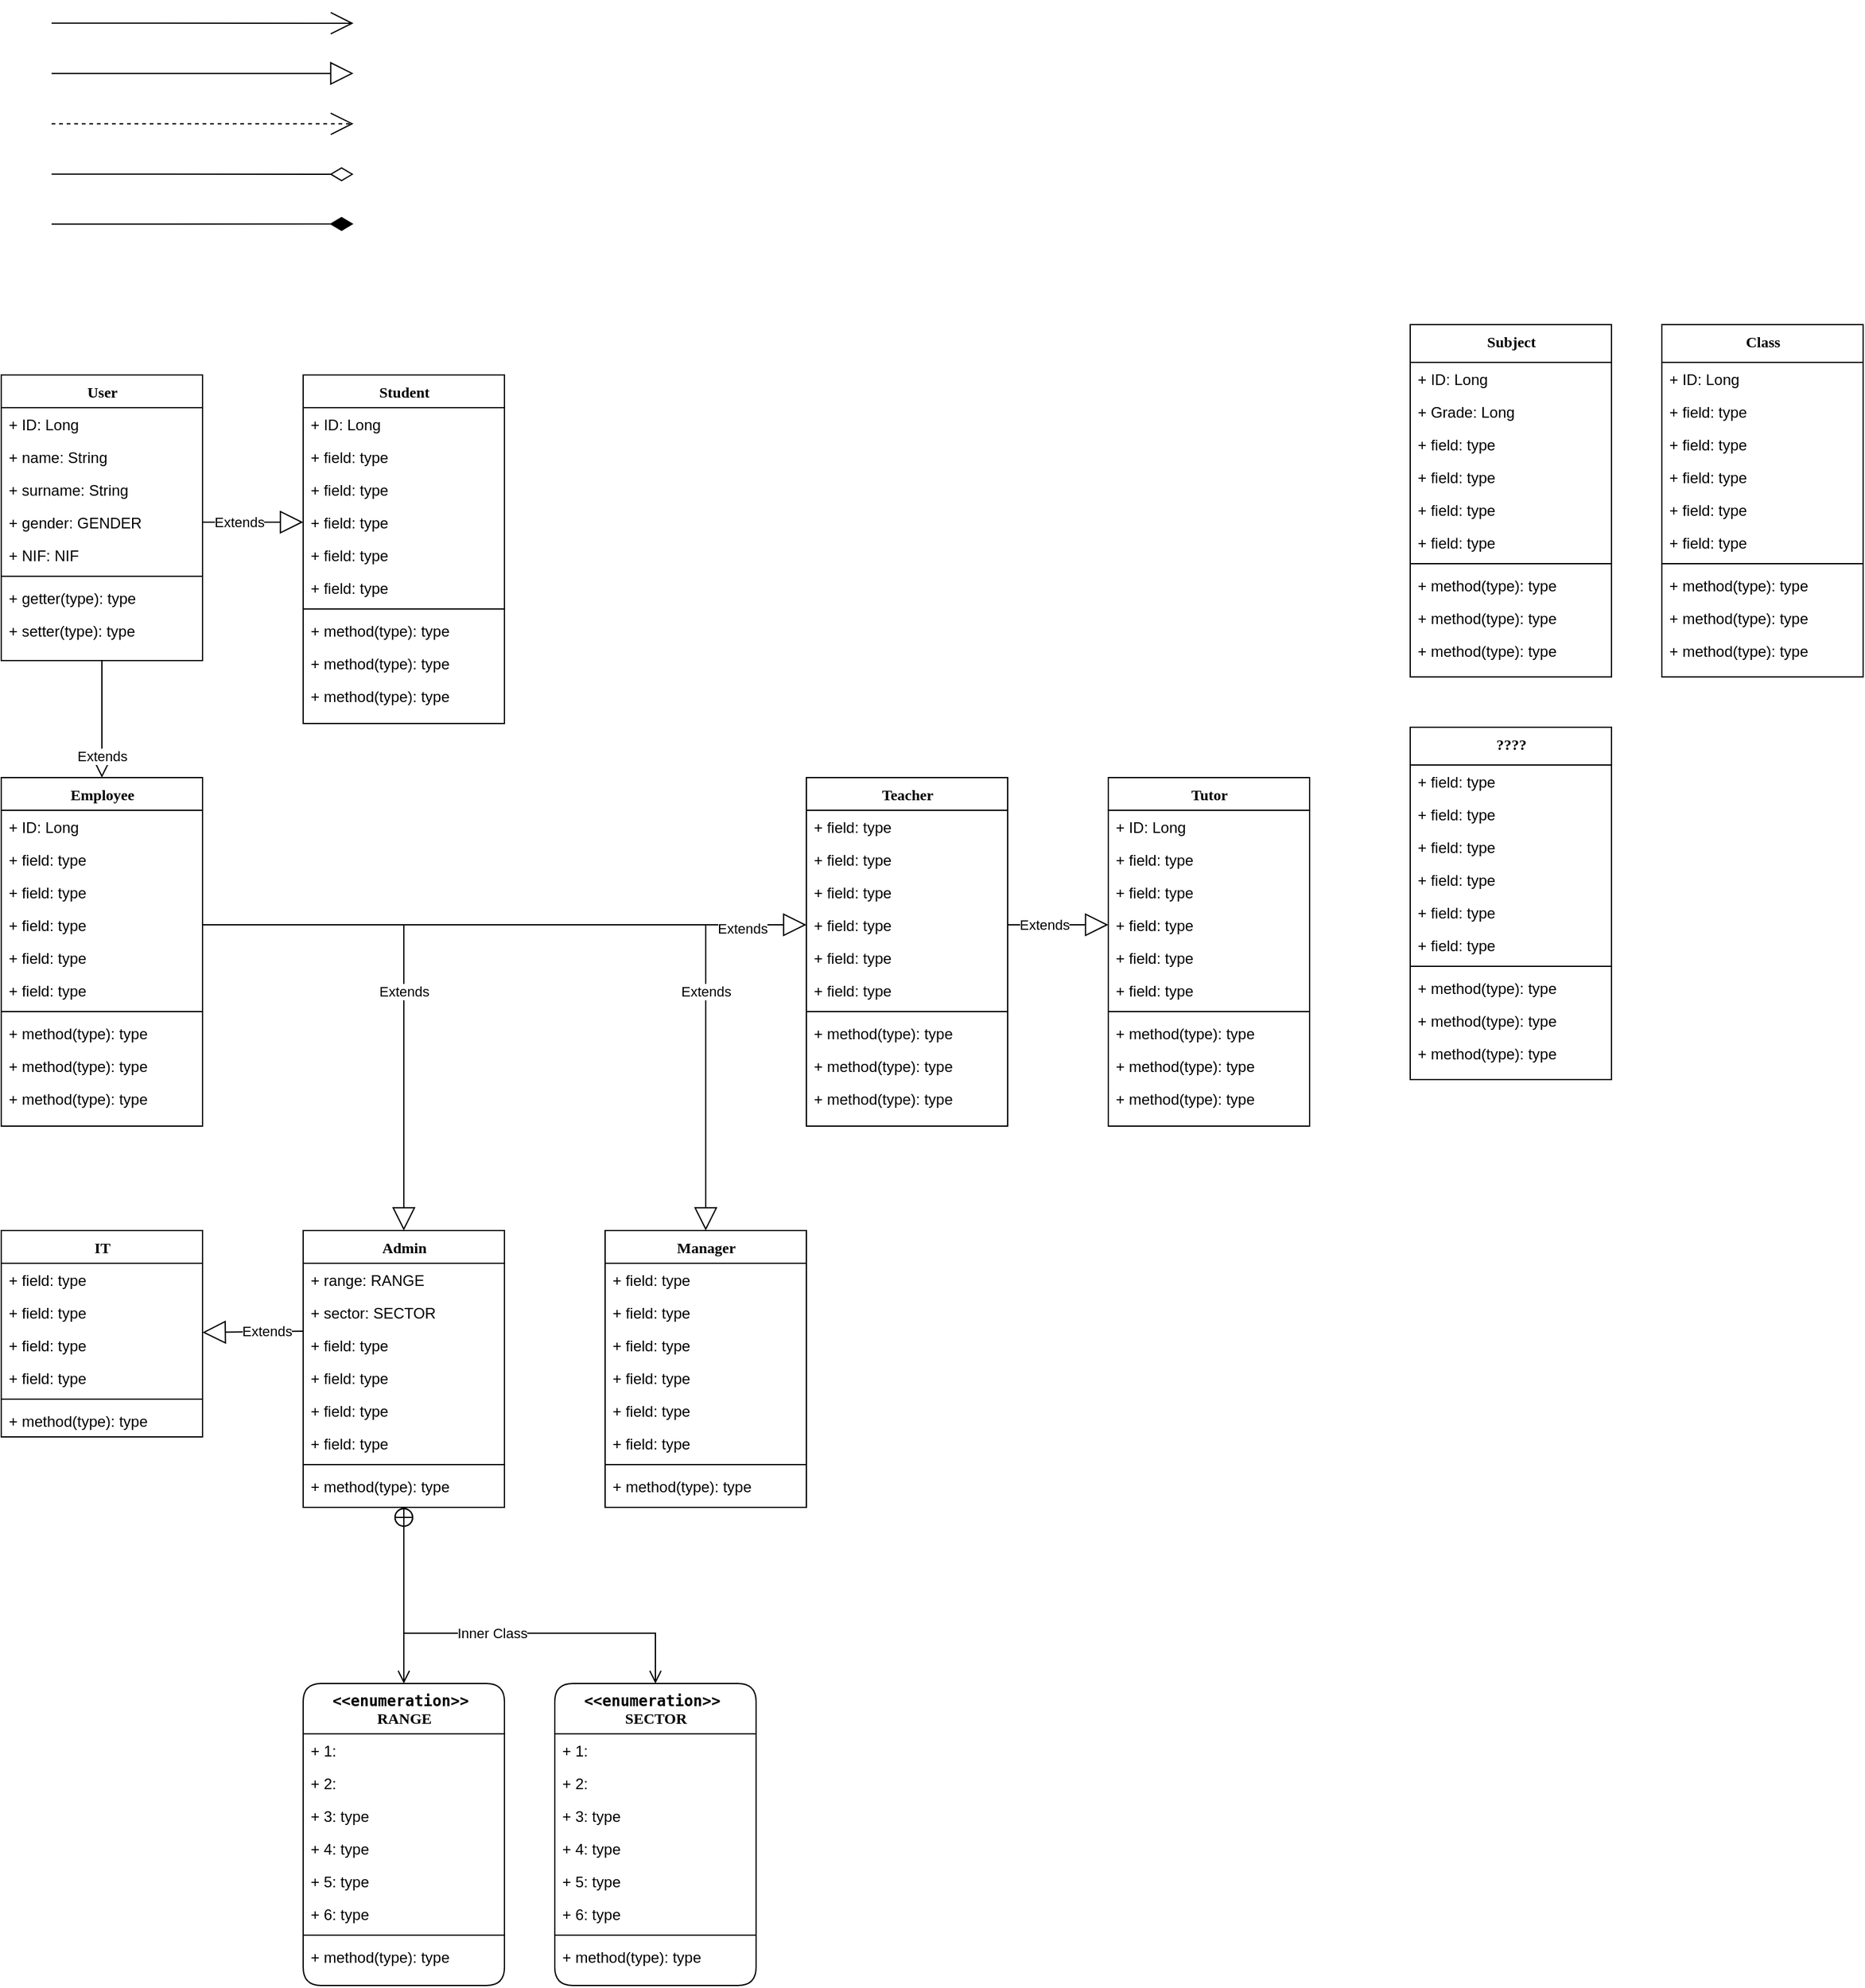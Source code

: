<mxfile version="26.1.1" pages="2">
  <diagram name="Classes" id="9f46799a-70d6-7492-0946-bef42562c5a5">
    <mxGraphModel dx="1434" dy="1588" grid="1" gridSize="10" guides="1" tooltips="1" connect="1" arrows="1" fold="1" page="1" pageScale="1" pageWidth="1100" pageHeight="850" background="none" math="0" shadow="0">
      <root>
        <mxCell id="0" />
        <mxCell id="1" parent="0" />
        <mxCell id="78961159f06e98e8-123" style="edgeStyle=orthogonalEdgeStyle;html=1;labelBackgroundColor=none;startFill=0;startSize=8;endArrow=open;endFill=0;endSize=16;fontFamily=Verdana;fontSize=12;dashed=1;" parent="1" edge="1">
          <mxGeometry relative="1" as="geometry">
            <Array as="points">
              <mxPoint x="350" y="-119.65" />
            </Array>
            <mxPoint x="120" y="-119.65" as="sourcePoint" />
            <mxPoint x="360" y="-119.65" as="targetPoint" />
          </mxGeometry>
        </mxCell>
        <mxCell id="78961159f06e98e8-17" value="User" style="swimlane;html=1;fontStyle=1;align=center;verticalAlign=top;childLayout=stackLayout;horizontal=1;startSize=26;horizontalStack=0;resizeParent=1;resizeLast=0;collapsible=1;marginBottom=0;swimlaneFillColor=#ffffff;rounded=0;shadow=0;comic=0;labelBackgroundColor=none;strokeWidth=1;fillColor=none;fontFamily=Verdana;fontSize=12" parent="1" vertex="1">
          <mxGeometry x="80" y="80" width="160" height="227" as="geometry" />
        </mxCell>
        <mxCell id="78961159f06e98e8-21" value="+ ID: Long" style="text;html=1;strokeColor=none;fillColor=none;align=left;verticalAlign=top;spacingLeft=4;spacingRight=4;whiteSpace=wrap;overflow=hidden;rotatable=0;points=[[0,0.5],[1,0.5]];portConstraint=eastwest;" parent="78961159f06e98e8-17" vertex="1">
          <mxGeometry y="26" width="160" height="26" as="geometry" />
        </mxCell>
        <mxCell id="78961159f06e98e8-23" value="+ name: String" style="text;html=1;strokeColor=none;fillColor=none;align=left;verticalAlign=top;spacingLeft=4;spacingRight=4;whiteSpace=wrap;overflow=hidden;rotatable=0;points=[[0,0.5],[1,0.5]];portConstraint=eastwest;" parent="78961159f06e98e8-17" vertex="1">
          <mxGeometry y="52" width="160" height="26" as="geometry" />
        </mxCell>
        <mxCell id="78961159f06e98e8-26" value="+ surname: String" style="text;html=1;strokeColor=none;fillColor=none;align=left;verticalAlign=top;spacingLeft=4;spacingRight=4;whiteSpace=wrap;overflow=hidden;rotatable=0;points=[[0,0.5],[1,0.5]];portConstraint=eastwest;" parent="78961159f06e98e8-17" vertex="1">
          <mxGeometry y="78" width="160" height="26" as="geometry" />
        </mxCell>
        <mxCell id="78961159f06e98e8-24" value="+ gender: GENDER" style="text;html=1;strokeColor=none;fillColor=none;align=left;verticalAlign=top;spacingLeft=4;spacingRight=4;whiteSpace=wrap;overflow=hidden;rotatable=0;points=[[0,0.5],[1,0.5]];portConstraint=eastwest;" parent="78961159f06e98e8-17" vertex="1">
          <mxGeometry y="104" width="160" height="26" as="geometry" />
        </mxCell>
        <mxCell id="78961159f06e98e8-25" value="+ NIF: NIF" style="text;html=1;strokeColor=none;fillColor=none;align=left;verticalAlign=top;spacingLeft=4;spacingRight=4;whiteSpace=wrap;overflow=hidden;rotatable=0;points=[[0,0.5],[1,0.5]];portConstraint=eastwest;" parent="78961159f06e98e8-17" vertex="1">
          <mxGeometry y="130" width="160" height="26" as="geometry" />
        </mxCell>
        <mxCell id="78961159f06e98e8-19" value="" style="line;html=1;strokeWidth=1;fillColor=none;align=left;verticalAlign=middle;spacingTop=-1;spacingLeft=3;spacingRight=3;rotatable=0;labelPosition=right;points=[];portConstraint=eastwest;" parent="78961159f06e98e8-17" vertex="1">
          <mxGeometry y="156" width="160" height="8" as="geometry" />
        </mxCell>
        <mxCell id="78961159f06e98e8-20" value="+ getter(type): type" style="text;html=1;strokeColor=none;fillColor=none;align=left;verticalAlign=top;spacingLeft=4;spacingRight=4;whiteSpace=wrap;overflow=hidden;rotatable=0;points=[[0,0.5],[1,0.5]];portConstraint=eastwest;" parent="78961159f06e98e8-17" vertex="1">
          <mxGeometry y="164" width="160" height="26" as="geometry" />
        </mxCell>
        <mxCell id="78961159f06e98e8-27" value="+ setter(type): type" style="text;html=1;strokeColor=none;fillColor=none;align=left;verticalAlign=top;spacingLeft=4;spacingRight=4;whiteSpace=wrap;overflow=hidden;rotatable=0;points=[[0,0.5],[1,0.5]];portConstraint=eastwest;" parent="78961159f06e98e8-17" vertex="1">
          <mxGeometry y="190" width="160" height="26" as="geometry" />
        </mxCell>
        <mxCell id="78961159f06e98e8-30" value="IT" style="swimlane;html=1;fontStyle=1;align=center;verticalAlign=top;childLayout=stackLayout;horizontal=1;startSize=26;horizontalStack=0;resizeParent=1;resizeLast=0;collapsible=1;marginBottom=0;swimlaneFillColor=#ffffff;rounded=0;shadow=0;comic=0;labelBackgroundColor=none;strokeWidth=1;fillColor=none;fontFamily=Verdana;fontSize=12" parent="1" vertex="1">
          <mxGeometry x="80" y="760" width="160" height="164" as="geometry" />
        </mxCell>
        <mxCell id="78961159f06e98e8-33" value="+ field: type" style="text;html=1;strokeColor=none;fillColor=none;align=left;verticalAlign=top;spacingLeft=4;spacingRight=4;whiteSpace=wrap;overflow=hidden;rotatable=0;points=[[0,0.5],[1,0.5]];portConstraint=eastwest;" parent="78961159f06e98e8-30" vertex="1">
          <mxGeometry y="26" width="160" height="26" as="geometry" />
        </mxCell>
        <mxCell id="78961159f06e98e8-34" value="+ field: type" style="text;html=1;strokeColor=none;fillColor=none;align=left;verticalAlign=top;spacingLeft=4;spacingRight=4;whiteSpace=wrap;overflow=hidden;rotatable=0;points=[[0,0.5],[1,0.5]];portConstraint=eastwest;" parent="78961159f06e98e8-30" vertex="1">
          <mxGeometry y="52" width="160" height="26" as="geometry" />
        </mxCell>
        <mxCell id="78961159f06e98e8-36" value="+ field: type" style="text;html=1;strokeColor=none;fillColor=none;align=left;verticalAlign=top;spacingLeft=4;spacingRight=4;whiteSpace=wrap;overflow=hidden;rotatable=0;points=[[0,0.5],[1,0.5]];portConstraint=eastwest;" parent="78961159f06e98e8-30" vertex="1">
          <mxGeometry y="78" width="160" height="26" as="geometry" />
        </mxCell>
        <mxCell id="78961159f06e98e8-37" value="+ field: type" style="text;html=1;strokeColor=none;fillColor=none;align=left;verticalAlign=top;spacingLeft=4;spacingRight=4;whiteSpace=wrap;overflow=hidden;rotatable=0;points=[[0,0.5],[1,0.5]];portConstraint=eastwest;" parent="78961159f06e98e8-30" vertex="1">
          <mxGeometry y="104" width="160" height="26" as="geometry" />
        </mxCell>
        <mxCell id="78961159f06e98e8-38" value="" style="line;html=1;strokeWidth=1;fillColor=none;align=left;verticalAlign=middle;spacingTop=-1;spacingLeft=3;spacingRight=3;rotatable=0;labelPosition=right;points=[];portConstraint=eastwest;" parent="78961159f06e98e8-30" vertex="1">
          <mxGeometry y="130" width="160" height="8" as="geometry" />
        </mxCell>
        <mxCell id="78961159f06e98e8-39" value="+ method(type): type" style="text;html=1;strokeColor=none;fillColor=none;align=left;verticalAlign=top;spacingLeft=4;spacingRight=4;whiteSpace=wrap;overflow=hidden;rotatable=0;points=[[0,0.5],[1,0.5]];portConstraint=eastwest;" parent="78961159f06e98e8-30" vertex="1">
          <mxGeometry y="138" width="160" height="26" as="geometry" />
        </mxCell>
        <mxCell id="78961159f06e98e8-129" style="edgeStyle=elbowEdgeStyle;html=1;labelBackgroundColor=none;startFill=0;startSize=8;endArrow=open;endFill=0;endSize=16;fontFamily=Verdana;fontSize=12;elbow=vertical;startArrow=none;" parent="1" edge="1">
          <mxGeometry relative="1" as="geometry">
            <mxPoint x="120" y="-199.65" as="sourcePoint" />
            <mxPoint x="360" y="-199.65" as="targetPoint" />
          </mxGeometry>
        </mxCell>
        <mxCell id="78961159f06e98e8-128" style="edgeStyle=orthogonalEdgeStyle;html=1;labelBackgroundColor=none;startFill=0;startSize=8;endArrow=block;endFill=0;endSize=16;fontFamily=Verdana;fontSize=12;" parent="1" edge="1">
          <mxGeometry relative="1" as="geometry">
            <Array as="points">
              <mxPoint x="310" y="-159.65" />
            </Array>
            <mxPoint x="120" y="-159.65" as="sourcePoint" />
            <mxPoint x="360" y="-159.65" as="targetPoint" />
          </mxGeometry>
        </mxCell>
        <mxCell id="78961159f06e98e8-121" style="edgeStyle=elbowEdgeStyle;html=1;labelBackgroundColor=none;startFill=0;startSize=8;endArrow=diamondThin;endFill=0;endSize=16;fontFamily=Verdana;fontSize=12;elbow=vertical;" parent="1" edge="1">
          <mxGeometry relative="1" as="geometry">
            <mxPoint x="120" y="-79.654" as="sourcePoint" />
            <mxPoint x="360" y="-79.65" as="targetPoint" />
          </mxGeometry>
        </mxCell>
        <mxCell id="JY35-TwvAhtto_iyfBia-9" style="edgeStyle=elbowEdgeStyle;html=1;labelBackgroundColor=none;startFill=0;startSize=8;endArrow=diamondThin;endFill=1;endSize=16;fontFamily=Verdana;fontSize=12;elbow=vertical;" parent="1" edge="1">
          <mxGeometry relative="1" as="geometry">
            <mxPoint x="120" y="-39.894" as="sourcePoint" />
            <mxPoint x="360" y="-39.89" as="targetPoint" />
          </mxGeometry>
        </mxCell>
        <mxCell id="JY35-TwvAhtto_iyfBia-10" value="Admin" style="swimlane;html=1;fontStyle=1;align=center;verticalAlign=top;childLayout=stackLayout;horizontal=1;startSize=26;horizontalStack=0;resizeParent=1;resizeLast=0;collapsible=1;marginBottom=0;swimlaneFillColor=#ffffff;rounded=0;shadow=0;comic=0;labelBackgroundColor=none;strokeWidth=1;fillColor=none;fontFamily=Verdana;fontSize=12" parent="1" vertex="1">
          <mxGeometry x="320" y="760" width="160" height="220" as="geometry" />
        </mxCell>
        <mxCell id="JY35-TwvAhtto_iyfBia-11" value="+ range: RANGE" style="text;html=1;strokeColor=none;fillColor=none;align=left;verticalAlign=top;spacingLeft=4;spacingRight=4;whiteSpace=wrap;overflow=hidden;rotatable=0;points=[[0,0.5],[1,0.5]];portConstraint=eastwest;" parent="JY35-TwvAhtto_iyfBia-10" vertex="1">
          <mxGeometry y="26" width="160" height="26" as="geometry" />
        </mxCell>
        <mxCell id="JY35-TwvAhtto_iyfBia-12" value="+ sector: SECTOR" style="text;html=1;strokeColor=none;fillColor=none;align=left;verticalAlign=top;spacingLeft=4;spacingRight=4;whiteSpace=wrap;overflow=hidden;rotatable=0;points=[[0,0.5],[1,0.5]];portConstraint=eastwest;" parent="JY35-TwvAhtto_iyfBia-10" vertex="1">
          <mxGeometry y="52" width="160" height="26" as="geometry" />
        </mxCell>
        <mxCell id="JY35-TwvAhtto_iyfBia-13" value="+ field: type" style="text;html=1;strokeColor=none;fillColor=none;align=left;verticalAlign=top;spacingLeft=4;spacingRight=4;whiteSpace=wrap;overflow=hidden;rotatable=0;points=[[0,0.5],[1,0.5]];portConstraint=eastwest;" parent="JY35-TwvAhtto_iyfBia-10" vertex="1">
          <mxGeometry y="78" width="160" height="26" as="geometry" />
        </mxCell>
        <mxCell id="JY35-TwvAhtto_iyfBia-14" value="+ field: type" style="text;html=1;strokeColor=none;fillColor=none;align=left;verticalAlign=top;spacingLeft=4;spacingRight=4;whiteSpace=wrap;overflow=hidden;rotatable=0;points=[[0,0.5],[1,0.5]];portConstraint=eastwest;" parent="JY35-TwvAhtto_iyfBia-10" vertex="1">
          <mxGeometry y="104" width="160" height="26" as="geometry" />
        </mxCell>
        <mxCell id="JY35-TwvAhtto_iyfBia-15" value="+ field: type" style="text;html=1;strokeColor=none;fillColor=none;align=left;verticalAlign=top;spacingLeft=4;spacingRight=4;whiteSpace=wrap;overflow=hidden;rotatable=0;points=[[0,0.5],[1,0.5]];portConstraint=eastwest;" parent="JY35-TwvAhtto_iyfBia-10" vertex="1">
          <mxGeometry y="130" width="160" height="26" as="geometry" />
        </mxCell>
        <mxCell id="JY35-TwvAhtto_iyfBia-16" value="+ field: type" style="text;html=1;strokeColor=none;fillColor=none;align=left;verticalAlign=top;spacingLeft=4;spacingRight=4;whiteSpace=wrap;overflow=hidden;rotatable=0;points=[[0,0.5],[1,0.5]];portConstraint=eastwest;" parent="JY35-TwvAhtto_iyfBia-10" vertex="1">
          <mxGeometry y="156" width="160" height="26" as="geometry" />
        </mxCell>
        <mxCell id="JY35-TwvAhtto_iyfBia-17" value="" style="line;html=1;strokeWidth=1;fillColor=none;align=left;verticalAlign=middle;spacingTop=-1;spacingLeft=3;spacingRight=3;rotatable=0;labelPosition=right;points=[];portConstraint=eastwest;" parent="JY35-TwvAhtto_iyfBia-10" vertex="1">
          <mxGeometry y="182" width="160" height="8" as="geometry" />
        </mxCell>
        <mxCell id="JY35-TwvAhtto_iyfBia-18" value="+ method(type): type" style="text;html=1;strokeColor=none;fillColor=none;align=left;verticalAlign=top;spacingLeft=4;spacingRight=4;whiteSpace=wrap;overflow=hidden;rotatable=0;points=[[0,0.5],[1,0.5]];portConstraint=eastwest;" parent="JY35-TwvAhtto_iyfBia-10" vertex="1">
          <mxGeometry y="190" width="160" height="26" as="geometry" />
        </mxCell>
        <mxCell id="JY35-TwvAhtto_iyfBia-21" value="Manager" style="swimlane;html=1;fontStyle=1;align=center;verticalAlign=top;childLayout=stackLayout;horizontal=1;startSize=26;horizontalStack=0;resizeParent=1;resizeLast=0;collapsible=1;marginBottom=0;swimlaneFillColor=#ffffff;rounded=0;shadow=0;comic=0;labelBackgroundColor=none;strokeWidth=1;fillColor=none;fontFamily=Verdana;fontSize=12" parent="1" vertex="1">
          <mxGeometry x="560" y="760" width="160" height="220" as="geometry" />
        </mxCell>
        <mxCell id="JY35-TwvAhtto_iyfBia-22" value="+ field: type" style="text;html=1;strokeColor=none;fillColor=none;align=left;verticalAlign=top;spacingLeft=4;spacingRight=4;whiteSpace=wrap;overflow=hidden;rotatable=0;points=[[0,0.5],[1,0.5]];portConstraint=eastwest;" parent="JY35-TwvAhtto_iyfBia-21" vertex="1">
          <mxGeometry y="26" width="160" height="26" as="geometry" />
        </mxCell>
        <mxCell id="JY35-TwvAhtto_iyfBia-23" value="+ field: type" style="text;html=1;strokeColor=none;fillColor=none;align=left;verticalAlign=top;spacingLeft=4;spacingRight=4;whiteSpace=wrap;overflow=hidden;rotatable=0;points=[[0,0.5],[1,0.5]];portConstraint=eastwest;" parent="JY35-TwvAhtto_iyfBia-21" vertex="1">
          <mxGeometry y="52" width="160" height="26" as="geometry" />
        </mxCell>
        <mxCell id="JY35-TwvAhtto_iyfBia-24" value="+ field: type" style="text;html=1;strokeColor=none;fillColor=none;align=left;verticalAlign=top;spacingLeft=4;spacingRight=4;whiteSpace=wrap;overflow=hidden;rotatable=0;points=[[0,0.5],[1,0.5]];portConstraint=eastwest;" parent="JY35-TwvAhtto_iyfBia-21" vertex="1">
          <mxGeometry y="78" width="160" height="26" as="geometry" />
        </mxCell>
        <mxCell id="JY35-TwvAhtto_iyfBia-25" value="+ field: type" style="text;html=1;strokeColor=none;fillColor=none;align=left;verticalAlign=top;spacingLeft=4;spacingRight=4;whiteSpace=wrap;overflow=hidden;rotatable=0;points=[[0,0.5],[1,0.5]];portConstraint=eastwest;" parent="JY35-TwvAhtto_iyfBia-21" vertex="1">
          <mxGeometry y="104" width="160" height="26" as="geometry" />
        </mxCell>
        <mxCell id="JY35-TwvAhtto_iyfBia-26" value="+ field: type" style="text;html=1;strokeColor=none;fillColor=none;align=left;verticalAlign=top;spacingLeft=4;spacingRight=4;whiteSpace=wrap;overflow=hidden;rotatable=0;points=[[0,0.5],[1,0.5]];portConstraint=eastwest;" parent="JY35-TwvAhtto_iyfBia-21" vertex="1">
          <mxGeometry y="130" width="160" height="26" as="geometry" />
        </mxCell>
        <mxCell id="JY35-TwvAhtto_iyfBia-27" value="+ field: type" style="text;html=1;strokeColor=none;fillColor=none;align=left;verticalAlign=top;spacingLeft=4;spacingRight=4;whiteSpace=wrap;overflow=hidden;rotatable=0;points=[[0,0.5],[1,0.5]];portConstraint=eastwest;" parent="JY35-TwvAhtto_iyfBia-21" vertex="1">
          <mxGeometry y="156" width="160" height="26" as="geometry" />
        </mxCell>
        <mxCell id="JY35-TwvAhtto_iyfBia-28" value="" style="line;html=1;strokeWidth=1;fillColor=none;align=left;verticalAlign=middle;spacingTop=-1;spacingLeft=3;spacingRight=3;rotatable=0;labelPosition=right;points=[];portConstraint=eastwest;" parent="JY35-TwvAhtto_iyfBia-21" vertex="1">
          <mxGeometry y="182" width="160" height="8" as="geometry" />
        </mxCell>
        <mxCell id="JY35-TwvAhtto_iyfBia-29" value="+ method(type): type" style="text;html=1;strokeColor=none;fillColor=none;align=left;verticalAlign=top;spacingLeft=4;spacingRight=4;whiteSpace=wrap;overflow=hidden;rotatable=0;points=[[0,0.5],[1,0.5]];portConstraint=eastwest;" parent="JY35-TwvAhtto_iyfBia-21" vertex="1">
          <mxGeometry y="190" width="160" height="26" as="geometry" />
        </mxCell>
        <mxCell id="JY35-TwvAhtto_iyfBia-32" value="Tutor" style="swimlane;html=1;fontStyle=1;align=center;verticalAlign=top;childLayout=stackLayout;horizontal=1;startSize=26;horizontalStack=0;resizeParent=1;resizeLast=0;collapsible=1;marginBottom=0;swimlaneFillColor=#ffffff;rounded=0;shadow=0;comic=0;labelBackgroundColor=none;strokeWidth=1;fillColor=none;fontFamily=Verdana;fontSize=12" parent="1" vertex="1">
          <mxGeometry x="960" y="400" width="160" height="277" as="geometry" />
        </mxCell>
        <mxCell id="JY35-TwvAhtto_iyfBia-33" value="+ ID: Long" style="text;html=1;strokeColor=none;fillColor=none;align=left;verticalAlign=top;spacingLeft=4;spacingRight=4;whiteSpace=wrap;overflow=hidden;rotatable=0;points=[[0,0.5],[1,0.5]];portConstraint=eastwest;" parent="JY35-TwvAhtto_iyfBia-32" vertex="1">
          <mxGeometry y="26" width="160" height="26" as="geometry" />
        </mxCell>
        <mxCell id="JY35-TwvAhtto_iyfBia-34" value="+ field: type" style="text;html=1;strokeColor=none;fillColor=none;align=left;verticalAlign=top;spacingLeft=4;spacingRight=4;whiteSpace=wrap;overflow=hidden;rotatable=0;points=[[0,0.5],[1,0.5]];portConstraint=eastwest;" parent="JY35-TwvAhtto_iyfBia-32" vertex="1">
          <mxGeometry y="52" width="160" height="26" as="geometry" />
        </mxCell>
        <mxCell id="JY35-TwvAhtto_iyfBia-35" value="+ field: type" style="text;html=1;strokeColor=none;fillColor=none;align=left;verticalAlign=top;spacingLeft=4;spacingRight=4;whiteSpace=wrap;overflow=hidden;rotatable=0;points=[[0,0.5],[1,0.5]];portConstraint=eastwest;" parent="JY35-TwvAhtto_iyfBia-32" vertex="1">
          <mxGeometry y="78" width="160" height="26" as="geometry" />
        </mxCell>
        <mxCell id="JY35-TwvAhtto_iyfBia-36" value="+ field: type" style="text;html=1;strokeColor=none;fillColor=none;align=left;verticalAlign=top;spacingLeft=4;spacingRight=4;whiteSpace=wrap;overflow=hidden;rotatable=0;points=[[0,0.5],[1,0.5]];portConstraint=eastwest;" parent="JY35-TwvAhtto_iyfBia-32" vertex="1">
          <mxGeometry y="104" width="160" height="26" as="geometry" />
        </mxCell>
        <mxCell id="JY35-TwvAhtto_iyfBia-37" value="+ field: type" style="text;html=1;strokeColor=none;fillColor=none;align=left;verticalAlign=top;spacingLeft=4;spacingRight=4;whiteSpace=wrap;overflow=hidden;rotatable=0;points=[[0,0.5],[1,0.5]];portConstraint=eastwest;" parent="JY35-TwvAhtto_iyfBia-32" vertex="1">
          <mxGeometry y="130" width="160" height="26" as="geometry" />
        </mxCell>
        <mxCell id="JY35-TwvAhtto_iyfBia-38" value="+ field: type" style="text;html=1;strokeColor=none;fillColor=none;align=left;verticalAlign=top;spacingLeft=4;spacingRight=4;whiteSpace=wrap;overflow=hidden;rotatable=0;points=[[0,0.5],[1,0.5]];portConstraint=eastwest;" parent="JY35-TwvAhtto_iyfBia-32" vertex="1">
          <mxGeometry y="156" width="160" height="26" as="geometry" />
        </mxCell>
        <mxCell id="JY35-TwvAhtto_iyfBia-39" value="" style="line;html=1;strokeWidth=1;fillColor=none;align=left;verticalAlign=middle;spacingTop=-1;spacingLeft=3;spacingRight=3;rotatable=0;labelPosition=right;points=[];portConstraint=eastwest;" parent="JY35-TwvAhtto_iyfBia-32" vertex="1">
          <mxGeometry y="182" width="160" height="8" as="geometry" />
        </mxCell>
        <mxCell id="JY35-TwvAhtto_iyfBia-40" value="+ method(type): type" style="text;html=1;strokeColor=none;fillColor=none;align=left;verticalAlign=top;spacingLeft=4;spacingRight=4;whiteSpace=wrap;overflow=hidden;rotatable=0;points=[[0,0.5],[1,0.5]];portConstraint=eastwest;" parent="JY35-TwvAhtto_iyfBia-32" vertex="1">
          <mxGeometry y="190" width="160" height="26" as="geometry" />
        </mxCell>
        <mxCell id="JY35-TwvAhtto_iyfBia-41" value="+ method(type): type" style="text;html=1;strokeColor=none;fillColor=none;align=left;verticalAlign=top;spacingLeft=4;spacingRight=4;whiteSpace=wrap;overflow=hidden;rotatable=0;points=[[0,0.5],[1,0.5]];portConstraint=eastwest;" parent="JY35-TwvAhtto_iyfBia-32" vertex="1">
          <mxGeometry y="216" width="160" height="26" as="geometry" />
        </mxCell>
        <mxCell id="JY35-TwvAhtto_iyfBia-42" value="+ method(type): type" style="text;html=1;strokeColor=none;fillColor=none;align=left;verticalAlign=top;spacingLeft=4;spacingRight=4;whiteSpace=wrap;overflow=hidden;rotatable=0;points=[[0,0.5],[1,0.5]];portConstraint=eastwest;" parent="JY35-TwvAhtto_iyfBia-32" vertex="1">
          <mxGeometry y="242" width="160" height="26" as="geometry" />
        </mxCell>
        <mxCell id="JY35-TwvAhtto_iyfBia-43" value="Teacher" style="swimlane;html=1;fontStyle=1;align=center;verticalAlign=top;childLayout=stackLayout;horizontal=1;startSize=26;horizontalStack=0;resizeParent=1;resizeLast=0;collapsible=1;marginBottom=0;swimlaneFillColor=#ffffff;rounded=0;shadow=0;comic=0;labelBackgroundColor=none;strokeWidth=1;fillColor=none;fontFamily=Verdana;fontSize=12" parent="1" vertex="1">
          <mxGeometry x="720" y="400" width="160" height="277" as="geometry" />
        </mxCell>
        <mxCell id="JY35-TwvAhtto_iyfBia-44" value="+ field: type" style="text;html=1;strokeColor=none;fillColor=none;align=left;verticalAlign=top;spacingLeft=4;spacingRight=4;whiteSpace=wrap;overflow=hidden;rotatable=0;points=[[0,0.5],[1,0.5]];portConstraint=eastwest;" parent="JY35-TwvAhtto_iyfBia-43" vertex="1">
          <mxGeometry y="26" width="160" height="26" as="geometry" />
        </mxCell>
        <mxCell id="JY35-TwvAhtto_iyfBia-45" value="+ field: type" style="text;html=1;strokeColor=none;fillColor=none;align=left;verticalAlign=top;spacingLeft=4;spacingRight=4;whiteSpace=wrap;overflow=hidden;rotatable=0;points=[[0,0.5],[1,0.5]];portConstraint=eastwest;" parent="JY35-TwvAhtto_iyfBia-43" vertex="1">
          <mxGeometry y="52" width="160" height="26" as="geometry" />
        </mxCell>
        <mxCell id="JY35-TwvAhtto_iyfBia-46" value="+ field: type" style="text;html=1;strokeColor=none;fillColor=none;align=left;verticalAlign=top;spacingLeft=4;spacingRight=4;whiteSpace=wrap;overflow=hidden;rotatable=0;points=[[0,0.5],[1,0.5]];portConstraint=eastwest;" parent="JY35-TwvAhtto_iyfBia-43" vertex="1">
          <mxGeometry y="78" width="160" height="26" as="geometry" />
        </mxCell>
        <mxCell id="JY35-TwvAhtto_iyfBia-47" value="+ field: type" style="text;html=1;strokeColor=none;fillColor=none;align=left;verticalAlign=top;spacingLeft=4;spacingRight=4;whiteSpace=wrap;overflow=hidden;rotatable=0;points=[[0,0.5],[1,0.5]];portConstraint=eastwest;" parent="JY35-TwvAhtto_iyfBia-43" vertex="1">
          <mxGeometry y="104" width="160" height="26" as="geometry" />
        </mxCell>
        <mxCell id="JY35-TwvAhtto_iyfBia-48" value="+ field: type" style="text;html=1;strokeColor=none;fillColor=none;align=left;verticalAlign=top;spacingLeft=4;spacingRight=4;whiteSpace=wrap;overflow=hidden;rotatable=0;points=[[0,0.5],[1,0.5]];portConstraint=eastwest;" parent="JY35-TwvAhtto_iyfBia-43" vertex="1">
          <mxGeometry y="130" width="160" height="26" as="geometry" />
        </mxCell>
        <mxCell id="JY35-TwvAhtto_iyfBia-49" value="+ field: type" style="text;html=1;strokeColor=none;fillColor=none;align=left;verticalAlign=top;spacingLeft=4;spacingRight=4;whiteSpace=wrap;overflow=hidden;rotatable=0;points=[[0,0.5],[1,0.5]];portConstraint=eastwest;" parent="JY35-TwvAhtto_iyfBia-43" vertex="1">
          <mxGeometry y="156" width="160" height="26" as="geometry" />
        </mxCell>
        <mxCell id="JY35-TwvAhtto_iyfBia-50" value="" style="line;html=1;strokeWidth=1;fillColor=none;align=left;verticalAlign=middle;spacingTop=-1;spacingLeft=3;spacingRight=3;rotatable=0;labelPosition=right;points=[];portConstraint=eastwest;" parent="JY35-TwvAhtto_iyfBia-43" vertex="1">
          <mxGeometry y="182" width="160" height="8" as="geometry" />
        </mxCell>
        <mxCell id="JY35-TwvAhtto_iyfBia-51" value="+ method(type): type" style="text;html=1;strokeColor=none;fillColor=none;align=left;verticalAlign=top;spacingLeft=4;spacingRight=4;whiteSpace=wrap;overflow=hidden;rotatable=0;points=[[0,0.5],[1,0.5]];portConstraint=eastwest;" parent="JY35-TwvAhtto_iyfBia-43" vertex="1">
          <mxGeometry y="190" width="160" height="26" as="geometry" />
        </mxCell>
        <mxCell id="JY35-TwvAhtto_iyfBia-52" value="+ method(type): type" style="text;html=1;strokeColor=none;fillColor=none;align=left;verticalAlign=top;spacingLeft=4;spacingRight=4;whiteSpace=wrap;overflow=hidden;rotatable=0;points=[[0,0.5],[1,0.5]];portConstraint=eastwest;" parent="JY35-TwvAhtto_iyfBia-43" vertex="1">
          <mxGeometry y="216" width="160" height="26" as="geometry" />
        </mxCell>
        <mxCell id="JY35-TwvAhtto_iyfBia-53" value="+ method(type): type" style="text;html=1;strokeColor=none;fillColor=none;align=left;verticalAlign=top;spacingLeft=4;spacingRight=4;whiteSpace=wrap;overflow=hidden;rotatable=0;points=[[0,0.5],[1,0.5]];portConstraint=eastwest;" parent="JY35-TwvAhtto_iyfBia-43" vertex="1">
          <mxGeometry y="242" width="160" height="26" as="geometry" />
        </mxCell>
        <mxCell id="JY35-TwvAhtto_iyfBia-54" value="Student" style="swimlane;html=1;fontStyle=1;align=center;verticalAlign=top;childLayout=stackLayout;horizontal=1;startSize=26;horizontalStack=0;resizeParent=1;resizeLast=0;collapsible=1;marginBottom=0;swimlaneFillColor=#ffffff;rounded=0;shadow=0;comic=0;labelBackgroundColor=none;strokeWidth=1;fillColor=none;fontFamily=Verdana;fontSize=12" parent="1" vertex="1">
          <mxGeometry x="320" y="80" width="160" height="277" as="geometry" />
        </mxCell>
        <mxCell id="JY35-TwvAhtto_iyfBia-55" value="+ ID: Long" style="text;html=1;strokeColor=none;fillColor=none;align=left;verticalAlign=top;spacingLeft=4;spacingRight=4;whiteSpace=wrap;overflow=hidden;rotatable=0;points=[[0,0.5],[1,0.5]];portConstraint=eastwest;" parent="JY35-TwvAhtto_iyfBia-54" vertex="1">
          <mxGeometry y="26" width="160" height="26" as="geometry" />
        </mxCell>
        <mxCell id="JY35-TwvAhtto_iyfBia-56" value="+ field: type" style="text;html=1;strokeColor=none;fillColor=none;align=left;verticalAlign=top;spacingLeft=4;spacingRight=4;whiteSpace=wrap;overflow=hidden;rotatable=0;points=[[0,0.5],[1,0.5]];portConstraint=eastwest;" parent="JY35-TwvAhtto_iyfBia-54" vertex="1">
          <mxGeometry y="52" width="160" height="26" as="geometry" />
        </mxCell>
        <mxCell id="JY35-TwvAhtto_iyfBia-57" value="+ field: type" style="text;html=1;strokeColor=none;fillColor=none;align=left;verticalAlign=top;spacingLeft=4;spacingRight=4;whiteSpace=wrap;overflow=hidden;rotatable=0;points=[[0,0.5],[1,0.5]];portConstraint=eastwest;" parent="JY35-TwvAhtto_iyfBia-54" vertex="1">
          <mxGeometry y="78" width="160" height="26" as="geometry" />
        </mxCell>
        <mxCell id="JY35-TwvAhtto_iyfBia-58" value="+ field: type" style="text;html=1;strokeColor=none;fillColor=none;align=left;verticalAlign=top;spacingLeft=4;spacingRight=4;whiteSpace=wrap;overflow=hidden;rotatable=0;points=[[0,0.5],[1,0.5]];portConstraint=eastwest;" parent="JY35-TwvAhtto_iyfBia-54" vertex="1">
          <mxGeometry y="104" width="160" height="26" as="geometry" />
        </mxCell>
        <mxCell id="JY35-TwvAhtto_iyfBia-59" value="+ field: type" style="text;html=1;strokeColor=none;fillColor=none;align=left;verticalAlign=top;spacingLeft=4;spacingRight=4;whiteSpace=wrap;overflow=hidden;rotatable=0;points=[[0,0.5],[1,0.5]];portConstraint=eastwest;" parent="JY35-TwvAhtto_iyfBia-54" vertex="1">
          <mxGeometry y="130" width="160" height="26" as="geometry" />
        </mxCell>
        <mxCell id="JY35-TwvAhtto_iyfBia-60" value="+ field: type" style="text;html=1;strokeColor=none;fillColor=none;align=left;verticalAlign=top;spacingLeft=4;spacingRight=4;whiteSpace=wrap;overflow=hidden;rotatable=0;points=[[0,0.5],[1,0.5]];portConstraint=eastwest;" parent="JY35-TwvAhtto_iyfBia-54" vertex="1">
          <mxGeometry y="156" width="160" height="26" as="geometry" />
        </mxCell>
        <mxCell id="JY35-TwvAhtto_iyfBia-61" value="" style="line;html=1;strokeWidth=1;fillColor=none;align=left;verticalAlign=middle;spacingTop=-1;spacingLeft=3;spacingRight=3;rotatable=0;labelPosition=right;points=[];portConstraint=eastwest;" parent="JY35-TwvAhtto_iyfBia-54" vertex="1">
          <mxGeometry y="182" width="160" height="8" as="geometry" />
        </mxCell>
        <mxCell id="JY35-TwvAhtto_iyfBia-62" value="+ method(type): type" style="text;html=1;strokeColor=none;fillColor=none;align=left;verticalAlign=top;spacingLeft=4;spacingRight=4;whiteSpace=wrap;overflow=hidden;rotatable=0;points=[[0,0.5],[1,0.5]];portConstraint=eastwest;" parent="JY35-TwvAhtto_iyfBia-54" vertex="1">
          <mxGeometry y="190" width="160" height="26" as="geometry" />
        </mxCell>
        <mxCell id="JY35-TwvAhtto_iyfBia-63" value="+ method(type): type" style="text;html=1;strokeColor=none;fillColor=none;align=left;verticalAlign=top;spacingLeft=4;spacingRight=4;whiteSpace=wrap;overflow=hidden;rotatable=0;points=[[0,0.5],[1,0.5]];portConstraint=eastwest;" parent="JY35-TwvAhtto_iyfBia-54" vertex="1">
          <mxGeometry y="216" width="160" height="26" as="geometry" />
        </mxCell>
        <mxCell id="JY35-TwvAhtto_iyfBia-64" value="+ method(type): type" style="text;html=1;strokeColor=none;fillColor=none;align=left;verticalAlign=top;spacingLeft=4;spacingRight=4;whiteSpace=wrap;overflow=hidden;rotatable=0;points=[[0,0.5],[1,0.5]];portConstraint=eastwest;" parent="JY35-TwvAhtto_iyfBia-54" vertex="1">
          <mxGeometry y="242" width="160" height="26" as="geometry" />
        </mxCell>
        <mxCell id="JY35-TwvAhtto_iyfBia-79" value="Extends" style="endArrow=block;endSize=16;endFill=0;html=1;rounded=0;exitX=0.5;exitY=1;exitDx=0;exitDy=0;entryX=0.5;entryY=0;entryDx=0;entryDy=0;" parent="1" source="78961159f06e98e8-17" target="JY35-TwvAhtto_iyfBia-83" edge="1">
          <mxGeometry x="0.649" width="160" relative="1" as="geometry">
            <mxPoint x="250" y="207" as="sourcePoint" />
            <mxPoint x="570" y="370" as="targetPoint" />
            <Array as="points" />
            <mxPoint y="-1" as="offset" />
          </mxGeometry>
        </mxCell>
        <mxCell id="JY35-TwvAhtto_iyfBia-80" value="Extends" style="endArrow=block;endSize=16;endFill=0;html=1;rounded=0;exitX=1;exitY=0.5;exitDx=0;exitDy=0;entryX=0;entryY=0.5;entryDx=0;entryDy=0;" parent="1" source="78961159f06e98e8-24" target="JY35-TwvAhtto_iyfBia-58" edge="1">
          <mxGeometry x="-0.25" width="160" relative="1" as="geometry">
            <mxPoint x="250" y="207" as="sourcePoint" />
            <mxPoint x="770" y="370" as="targetPoint" />
            <Array as="points" />
            <mxPoint x="-1" as="offset" />
          </mxGeometry>
        </mxCell>
        <mxCell id="JY35-TwvAhtto_iyfBia-82" value="Extends" style="endArrow=block;endSize=16;endFill=0;html=1;rounded=0;entryX=0;entryY=0.5;entryDx=0;entryDy=0;exitX=1;exitY=0.5;exitDx=0;exitDy=0;" parent="1" source="JY35-TwvAhtto_iyfBia-47" target="JY35-TwvAhtto_iyfBia-36" edge="1">
          <mxGeometry x="-0.25" width="160" relative="1" as="geometry">
            <mxPoint x="900" y="480" as="sourcePoint" />
            <mxPoint x="910" y="580" as="targetPoint" />
            <mxPoint x="-1" as="offset" />
          </mxGeometry>
        </mxCell>
        <mxCell id="JY35-TwvAhtto_iyfBia-83" value="Employee" style="swimlane;html=1;fontStyle=1;align=center;verticalAlign=top;childLayout=stackLayout;horizontal=1;startSize=26;horizontalStack=0;resizeParent=1;resizeLast=0;collapsible=1;marginBottom=0;swimlaneFillColor=#ffffff;rounded=0;shadow=0;comic=0;labelBackgroundColor=none;strokeWidth=1;fillColor=none;fontFamily=Verdana;fontSize=12" parent="1" vertex="1">
          <mxGeometry x="80" y="400" width="160" height="277" as="geometry" />
        </mxCell>
        <mxCell id="JY35-TwvAhtto_iyfBia-84" value="+ ID: Long" style="text;html=1;strokeColor=none;fillColor=none;align=left;verticalAlign=top;spacingLeft=4;spacingRight=4;whiteSpace=wrap;overflow=hidden;rotatable=0;points=[[0,0.5],[1,0.5]];portConstraint=eastwest;" parent="JY35-TwvAhtto_iyfBia-83" vertex="1">
          <mxGeometry y="26" width="160" height="26" as="geometry" />
        </mxCell>
        <mxCell id="JY35-TwvAhtto_iyfBia-85" value="+ field: type" style="text;html=1;strokeColor=none;fillColor=none;align=left;verticalAlign=top;spacingLeft=4;spacingRight=4;whiteSpace=wrap;overflow=hidden;rotatable=0;points=[[0,0.5],[1,0.5]];portConstraint=eastwest;" parent="JY35-TwvAhtto_iyfBia-83" vertex="1">
          <mxGeometry y="52" width="160" height="26" as="geometry" />
        </mxCell>
        <mxCell id="JY35-TwvAhtto_iyfBia-86" value="+ field: type" style="text;html=1;strokeColor=none;fillColor=none;align=left;verticalAlign=top;spacingLeft=4;spacingRight=4;whiteSpace=wrap;overflow=hidden;rotatable=0;points=[[0,0.5],[1,0.5]];portConstraint=eastwest;" parent="JY35-TwvAhtto_iyfBia-83" vertex="1">
          <mxGeometry y="78" width="160" height="26" as="geometry" />
        </mxCell>
        <mxCell id="JY35-TwvAhtto_iyfBia-87" value="+ field: type" style="text;html=1;strokeColor=none;fillColor=none;align=left;verticalAlign=top;spacingLeft=4;spacingRight=4;whiteSpace=wrap;overflow=hidden;rotatable=0;points=[[0,0.5],[1,0.5]];portConstraint=eastwest;" parent="JY35-TwvAhtto_iyfBia-83" vertex="1">
          <mxGeometry y="104" width="160" height="26" as="geometry" />
        </mxCell>
        <mxCell id="JY35-TwvAhtto_iyfBia-88" value="+ field: type" style="text;html=1;strokeColor=none;fillColor=none;align=left;verticalAlign=top;spacingLeft=4;spacingRight=4;whiteSpace=wrap;overflow=hidden;rotatable=0;points=[[0,0.5],[1,0.5]];portConstraint=eastwest;" parent="JY35-TwvAhtto_iyfBia-83" vertex="1">
          <mxGeometry y="130" width="160" height="26" as="geometry" />
        </mxCell>
        <mxCell id="JY35-TwvAhtto_iyfBia-89" value="+ field: type" style="text;html=1;strokeColor=none;fillColor=none;align=left;verticalAlign=top;spacingLeft=4;spacingRight=4;whiteSpace=wrap;overflow=hidden;rotatable=0;points=[[0,0.5],[1,0.5]];portConstraint=eastwest;" parent="JY35-TwvAhtto_iyfBia-83" vertex="1">
          <mxGeometry y="156" width="160" height="26" as="geometry" />
        </mxCell>
        <mxCell id="JY35-TwvAhtto_iyfBia-90" value="" style="line;html=1;strokeWidth=1;fillColor=none;align=left;verticalAlign=middle;spacingTop=-1;spacingLeft=3;spacingRight=3;rotatable=0;labelPosition=right;points=[];portConstraint=eastwest;" parent="JY35-TwvAhtto_iyfBia-83" vertex="1">
          <mxGeometry y="182" width="160" height="8" as="geometry" />
        </mxCell>
        <mxCell id="JY35-TwvAhtto_iyfBia-91" value="+ method(type): type" style="text;html=1;strokeColor=none;fillColor=none;align=left;verticalAlign=top;spacingLeft=4;spacingRight=4;whiteSpace=wrap;overflow=hidden;rotatable=0;points=[[0,0.5],[1,0.5]];portConstraint=eastwest;" parent="JY35-TwvAhtto_iyfBia-83" vertex="1">
          <mxGeometry y="190" width="160" height="26" as="geometry" />
        </mxCell>
        <mxCell id="JY35-TwvAhtto_iyfBia-92" value="+ method(type): type" style="text;html=1;strokeColor=none;fillColor=none;align=left;verticalAlign=top;spacingLeft=4;spacingRight=4;whiteSpace=wrap;overflow=hidden;rotatable=0;points=[[0,0.5],[1,0.5]];portConstraint=eastwest;" parent="JY35-TwvAhtto_iyfBia-83" vertex="1">
          <mxGeometry y="216" width="160" height="26" as="geometry" />
        </mxCell>
        <mxCell id="JY35-TwvAhtto_iyfBia-93" value="+ method(type): type" style="text;html=1;strokeColor=none;fillColor=none;align=left;verticalAlign=top;spacingLeft=4;spacingRight=4;whiteSpace=wrap;overflow=hidden;rotatable=0;points=[[0,0.5],[1,0.5]];portConstraint=eastwest;" parent="JY35-TwvAhtto_iyfBia-83" vertex="1">
          <mxGeometry y="242" width="160" height="26" as="geometry" />
        </mxCell>
        <mxCell id="JY35-TwvAhtto_iyfBia-94" value="Extends" style="endArrow=block;endSize=16;endFill=0;html=1;rounded=0;entryX=0;entryY=0.5;entryDx=0;entryDy=0;exitX=1;exitY=0.5;exitDx=0;exitDy=0;" parent="1" source="JY35-TwvAhtto_iyfBia-87" target="JY35-TwvAhtto_iyfBia-47" edge="1">
          <mxGeometry x="0.792" y="-3" width="160" relative="1" as="geometry">
            <mxPoint x="780" y="580" as="sourcePoint" />
            <mxPoint x="1090" y="527" as="targetPoint" />
            <mxPoint x="-1" as="offset" />
          </mxGeometry>
        </mxCell>
        <mxCell id="JY35-TwvAhtto_iyfBia-97" value="Extends" style="endArrow=block;endSize=16;endFill=0;html=1;rounded=0;entryX=0.5;entryY=0;entryDx=0;entryDy=0;exitX=1;exitY=0.5;exitDx=0;exitDy=0;" parent="1" source="JY35-TwvAhtto_iyfBia-87" target="JY35-TwvAhtto_iyfBia-21" edge="1">
          <mxGeometry x="0.409" width="160" relative="1" as="geometry">
            <mxPoint x="750" y="490" as="sourcePoint" />
            <mxPoint x="890" y="527" as="targetPoint" />
            <Array as="points">
              <mxPoint x="640" y="517" />
            </Array>
            <mxPoint as="offset" />
          </mxGeometry>
        </mxCell>
        <mxCell id="JY35-TwvAhtto_iyfBia-98" value="Extends" style="endArrow=block;endSize=16;endFill=0;html=1;rounded=0;exitX=1;exitY=0.5;exitDx=0;exitDy=0;entryX=0.5;entryY=0;entryDx=0;entryDy=0;" parent="1" source="JY35-TwvAhtto_iyfBia-87" target="JY35-TwvAhtto_iyfBia-10" edge="1">
          <mxGeometry x="0.057" width="160" relative="1" as="geometry">
            <mxPoint x="690" y="527" as="sourcePoint" />
            <mxPoint x="650" y="527" as="targetPoint" />
            <Array as="points">
              <mxPoint x="400" y="517" />
            </Array>
            <mxPoint as="offset" />
          </mxGeometry>
        </mxCell>
        <mxCell id="JY35-TwvAhtto_iyfBia-99" value="Extends" style="endArrow=block;endSize=16;endFill=0;html=1;rounded=0;" parent="1" source="JY35-TwvAhtto_iyfBia-10" target="78961159f06e98e8-30" edge="1">
          <mxGeometry x="-0.25" width="160" relative="1" as="geometry">
            <mxPoint x="300" y="870" as="sourcePoint" />
            <mxPoint x="280" y="920" as="targetPoint" />
            <mxPoint x="1" as="offset" />
            <Array as="points">
              <mxPoint x="320" y="840" />
            </Array>
          </mxGeometry>
        </mxCell>
        <mxCell id="JY35-TwvAhtto_iyfBia-100" value="" style="endArrow=open;startArrow=circlePlus;endFill=0;startFill=0;endSize=8;html=1;rounded=0;" parent="1" source="JY35-TwvAhtto_iyfBia-10" target="JY35-TwvAhtto_iyfBia-101" edge="1">
          <mxGeometry width="160" relative="1" as="geometry">
            <mxPoint x="180" y="1160" as="sourcePoint" />
            <mxPoint x="400" y="1160" as="targetPoint" />
          </mxGeometry>
        </mxCell>
        <mxCell id="JY35-TwvAhtto_iyfBia-101" value="&lt;code data-end=&quot;156&quot; data-start=&quot;139&quot;&gt;&amp;lt;&amp;lt;enumeration&amp;gt;&amp;gt;&lt;/code&gt;&amp;nbsp;&amp;nbsp;&lt;div&gt;RANGE&lt;/div&gt;" style="swimlane;html=1;fontStyle=1;align=center;verticalAlign=top;childLayout=stackLayout;horizontal=1;startSize=40;horizontalStack=0;resizeParent=1;resizeLast=0;collapsible=1;marginBottom=0;swimlaneFillColor=#ffffff;rounded=1;shadow=0;comic=0;labelBackgroundColor=none;strokeWidth=1;fillColor=none;fontFamily=Verdana;fontSize=12;swimlaneLine=1;glass=0;arcSize=12;" parent="1" vertex="1">
          <mxGeometry x="320" y="1120" width="160" height="240" as="geometry" />
        </mxCell>
        <mxCell id="JY35-TwvAhtto_iyfBia-102" value="+ 1:&amp;nbsp;" style="text;html=1;strokeColor=none;fillColor=none;align=left;verticalAlign=top;spacingLeft=4;spacingRight=4;whiteSpace=wrap;overflow=hidden;rotatable=0;points=[[0,0.5],[1,0.5]];portConstraint=eastwest;" parent="JY35-TwvAhtto_iyfBia-101" vertex="1">
          <mxGeometry y="40" width="160" height="26" as="geometry" />
        </mxCell>
        <mxCell id="JY35-TwvAhtto_iyfBia-103" value="+ 2:&amp;nbsp;" style="text;html=1;strokeColor=none;fillColor=none;align=left;verticalAlign=top;spacingLeft=4;spacingRight=4;whiteSpace=wrap;overflow=hidden;rotatable=0;points=[[0,0.5],[1,0.5]];portConstraint=eastwest;" parent="JY35-TwvAhtto_iyfBia-101" vertex="1">
          <mxGeometry y="66" width="160" height="26" as="geometry" />
        </mxCell>
        <mxCell id="JY35-TwvAhtto_iyfBia-104" value="+ 3: type" style="text;html=1;strokeColor=none;fillColor=none;align=left;verticalAlign=top;spacingLeft=4;spacingRight=4;whiteSpace=wrap;overflow=hidden;rotatable=0;points=[[0,0.5],[1,0.5]];portConstraint=eastwest;" parent="JY35-TwvAhtto_iyfBia-101" vertex="1">
          <mxGeometry y="92" width="160" height="26" as="geometry" />
        </mxCell>
        <mxCell id="JY35-TwvAhtto_iyfBia-105" value="+ 4: type" style="text;html=1;strokeColor=none;fillColor=none;align=left;verticalAlign=top;spacingLeft=4;spacingRight=4;whiteSpace=wrap;overflow=hidden;rotatable=0;points=[[0,0.5],[1,0.5]];portConstraint=eastwest;" parent="JY35-TwvAhtto_iyfBia-101" vertex="1">
          <mxGeometry y="118" width="160" height="26" as="geometry" />
        </mxCell>
        <mxCell id="JY35-TwvAhtto_iyfBia-106" value="+ 5: type" style="text;html=1;strokeColor=none;fillColor=none;align=left;verticalAlign=top;spacingLeft=4;spacingRight=4;whiteSpace=wrap;overflow=hidden;rotatable=0;points=[[0,0.5],[1,0.5]];portConstraint=eastwest;" parent="JY35-TwvAhtto_iyfBia-101" vertex="1">
          <mxGeometry y="144" width="160" height="26" as="geometry" />
        </mxCell>
        <mxCell id="JY35-TwvAhtto_iyfBia-107" value="+ 6: type" style="text;html=1;strokeColor=none;fillColor=none;align=left;verticalAlign=top;spacingLeft=4;spacingRight=4;whiteSpace=wrap;overflow=hidden;rotatable=0;points=[[0,0.5],[1,0.5]];portConstraint=eastwest;" parent="JY35-TwvAhtto_iyfBia-101" vertex="1">
          <mxGeometry y="170" width="160" height="26" as="geometry" />
        </mxCell>
        <mxCell id="JY35-TwvAhtto_iyfBia-108" value="" style="line;html=1;strokeWidth=1;fillColor=none;align=left;verticalAlign=middle;spacingTop=-1;spacingLeft=3;spacingRight=3;rotatable=0;labelPosition=right;points=[];portConstraint=eastwest;" parent="JY35-TwvAhtto_iyfBia-101" vertex="1">
          <mxGeometry y="196" width="160" height="8" as="geometry" />
        </mxCell>
        <mxCell id="JY35-TwvAhtto_iyfBia-109" value="+ method(type): type" style="text;html=1;strokeColor=none;fillColor=none;align=left;verticalAlign=top;spacingLeft=4;spacingRight=4;whiteSpace=wrap;overflow=hidden;rotatable=0;points=[[0,0.5],[1,0.5]];portConstraint=eastwest;" parent="JY35-TwvAhtto_iyfBia-101" vertex="1">
          <mxGeometry y="204" width="160" height="26" as="geometry" />
        </mxCell>
        <mxCell id="JY35-TwvAhtto_iyfBia-112" value="&lt;code data-end=&quot;156&quot; data-start=&quot;139&quot;&gt;&amp;lt;&amp;lt;enumeration&amp;gt;&amp;gt;&lt;/code&gt;&amp;nbsp;&amp;nbsp;&lt;div&gt;SECTOR&lt;/div&gt;" style="swimlane;html=1;fontStyle=1;align=center;verticalAlign=top;childLayout=stackLayout;horizontal=1;startSize=40;horizontalStack=0;resizeParent=1;resizeLast=0;collapsible=1;marginBottom=0;swimlaneFillColor=#ffffff;rounded=1;shadow=0;comic=0;labelBackgroundColor=none;strokeWidth=1;fillColor=none;fontFamily=Verdana;fontSize=12;swimlaneLine=1;glass=0;arcSize=12;" parent="1" vertex="1">
          <mxGeometry x="520" y="1120" width="160" height="240" as="geometry" />
        </mxCell>
        <mxCell id="JY35-TwvAhtto_iyfBia-130" value="+ 1:&amp;nbsp;" style="text;html=1;strokeColor=none;fillColor=none;align=left;verticalAlign=top;spacingLeft=4;spacingRight=4;whiteSpace=wrap;overflow=hidden;rotatable=0;points=[[0,0.5],[1,0.5]];portConstraint=eastwest;" parent="JY35-TwvAhtto_iyfBia-112" vertex="1">
          <mxGeometry y="40" width="160" height="26" as="geometry" />
        </mxCell>
        <mxCell id="JY35-TwvAhtto_iyfBia-131" value="+ 2:&amp;nbsp;" style="text;html=1;strokeColor=none;fillColor=none;align=left;verticalAlign=top;spacingLeft=4;spacingRight=4;whiteSpace=wrap;overflow=hidden;rotatable=0;points=[[0,0.5],[1,0.5]];portConstraint=eastwest;" parent="JY35-TwvAhtto_iyfBia-112" vertex="1">
          <mxGeometry y="66" width="160" height="26" as="geometry" />
        </mxCell>
        <mxCell id="JY35-TwvAhtto_iyfBia-132" value="+ 3: type" style="text;html=1;strokeColor=none;fillColor=none;align=left;verticalAlign=top;spacingLeft=4;spacingRight=4;whiteSpace=wrap;overflow=hidden;rotatable=0;points=[[0,0.5],[1,0.5]];portConstraint=eastwest;" parent="JY35-TwvAhtto_iyfBia-112" vertex="1">
          <mxGeometry y="92" width="160" height="26" as="geometry" />
        </mxCell>
        <mxCell id="JY35-TwvAhtto_iyfBia-133" value="+ 4: type" style="text;html=1;strokeColor=none;fillColor=none;align=left;verticalAlign=top;spacingLeft=4;spacingRight=4;whiteSpace=wrap;overflow=hidden;rotatable=0;points=[[0,0.5],[1,0.5]];portConstraint=eastwest;" parent="JY35-TwvAhtto_iyfBia-112" vertex="1">
          <mxGeometry y="118" width="160" height="26" as="geometry" />
        </mxCell>
        <mxCell id="JY35-TwvAhtto_iyfBia-134" value="+ 5: type" style="text;html=1;strokeColor=none;fillColor=none;align=left;verticalAlign=top;spacingLeft=4;spacingRight=4;whiteSpace=wrap;overflow=hidden;rotatable=0;points=[[0,0.5],[1,0.5]];portConstraint=eastwest;" parent="JY35-TwvAhtto_iyfBia-112" vertex="1">
          <mxGeometry y="144" width="160" height="26" as="geometry" />
        </mxCell>
        <mxCell id="JY35-TwvAhtto_iyfBia-135" value="+ 6: type" style="text;html=1;strokeColor=none;fillColor=none;align=left;verticalAlign=top;spacingLeft=4;spacingRight=4;whiteSpace=wrap;overflow=hidden;rotatable=0;points=[[0,0.5],[1,0.5]];portConstraint=eastwest;" parent="JY35-TwvAhtto_iyfBia-112" vertex="1">
          <mxGeometry y="170" width="160" height="26" as="geometry" />
        </mxCell>
        <mxCell id="JY35-TwvAhtto_iyfBia-119" value="" style="line;html=1;strokeWidth=1;fillColor=none;align=left;verticalAlign=middle;spacingTop=-1;spacingLeft=3;spacingRight=3;rotatable=0;labelPosition=right;points=[];portConstraint=eastwest;" parent="JY35-TwvAhtto_iyfBia-112" vertex="1">
          <mxGeometry y="196" width="160" height="8" as="geometry" />
        </mxCell>
        <mxCell id="JY35-TwvAhtto_iyfBia-120" value="+ method(type): type" style="text;html=1;strokeColor=none;fillColor=none;align=left;verticalAlign=top;spacingLeft=4;spacingRight=4;whiteSpace=wrap;overflow=hidden;rotatable=0;points=[[0,0.5],[1,0.5]];portConstraint=eastwest;" parent="JY35-TwvAhtto_iyfBia-112" vertex="1">
          <mxGeometry y="204" width="160" height="26" as="geometry" />
        </mxCell>
        <mxCell id="JY35-TwvAhtto_iyfBia-123" value="Inner Class" style="endArrow=open;startArrow=circlePlus;endFill=0;startFill=0;endSize=8;html=1;rounded=0;" parent="1" source="JY35-TwvAhtto_iyfBia-10" target="JY35-TwvAhtto_iyfBia-112" edge="1">
          <mxGeometry width="160" relative="1" as="geometry">
            <mxPoint x="410" y="1047" as="sourcePoint" />
            <mxPoint x="410" y="1130" as="targetPoint" />
            <Array as="points">
              <mxPoint x="400" y="1080" />
              <mxPoint x="600" y="1080" />
            </Array>
          </mxGeometry>
        </mxCell>
        <mxCell id="UgwFAPleKEXoUKjY0qk3-4" value="Subject" style="swimlane;html=1;fontStyle=1;align=center;verticalAlign=top;childLayout=stackLayout;horizontal=1;startSize=30;horizontalStack=0;resizeParent=1;resizeLast=0;collapsible=1;marginBottom=0;swimlaneFillColor=#ffffff;rounded=0;shadow=0;comic=0;labelBackgroundColor=none;strokeWidth=1;fillColor=none;fontFamily=Verdana;fontSize=12" vertex="1" parent="1">
          <mxGeometry x="1200" y="40" width="160" height="280" as="geometry" />
        </mxCell>
        <mxCell id="UgwFAPleKEXoUKjY0qk3-6" value="+ ID: Long" style="text;html=1;strokeColor=none;fillColor=none;align=left;verticalAlign=top;spacingLeft=4;spacingRight=4;whiteSpace=wrap;overflow=hidden;rotatable=0;points=[[0,0.5],[1,0.5]];portConstraint=eastwest;" vertex="1" parent="UgwFAPleKEXoUKjY0qk3-4">
          <mxGeometry y="30" width="160" height="26" as="geometry" />
        </mxCell>
        <mxCell id="UgwFAPleKEXoUKjY0qk3-5" value="+ Grade: Long" style="text;html=1;strokeColor=none;fillColor=none;align=left;verticalAlign=top;spacingLeft=4;spacingRight=4;whiteSpace=wrap;overflow=hidden;rotatable=0;points=[[0,0.5],[1,0.5]];portConstraint=eastwest;" vertex="1" parent="UgwFAPleKEXoUKjY0qk3-4">
          <mxGeometry y="56" width="160" height="26" as="geometry" />
        </mxCell>
        <mxCell id="UgwFAPleKEXoUKjY0qk3-7" value="+ field: type" style="text;html=1;strokeColor=none;fillColor=none;align=left;verticalAlign=top;spacingLeft=4;spacingRight=4;whiteSpace=wrap;overflow=hidden;rotatable=0;points=[[0,0.5],[1,0.5]];portConstraint=eastwest;" vertex="1" parent="UgwFAPleKEXoUKjY0qk3-4">
          <mxGeometry y="82" width="160" height="26" as="geometry" />
        </mxCell>
        <mxCell id="UgwFAPleKEXoUKjY0qk3-8" value="+ field: type" style="text;html=1;strokeColor=none;fillColor=none;align=left;verticalAlign=top;spacingLeft=4;spacingRight=4;whiteSpace=wrap;overflow=hidden;rotatable=0;points=[[0,0.5],[1,0.5]];portConstraint=eastwest;" vertex="1" parent="UgwFAPleKEXoUKjY0qk3-4">
          <mxGeometry y="108" width="160" height="26" as="geometry" />
        </mxCell>
        <mxCell id="UgwFAPleKEXoUKjY0qk3-9" value="+ field: type" style="text;html=1;strokeColor=none;fillColor=none;align=left;verticalAlign=top;spacingLeft=4;spacingRight=4;whiteSpace=wrap;overflow=hidden;rotatable=0;points=[[0,0.5],[1,0.5]];portConstraint=eastwest;" vertex="1" parent="UgwFAPleKEXoUKjY0qk3-4">
          <mxGeometry y="134" width="160" height="26" as="geometry" />
        </mxCell>
        <mxCell id="UgwFAPleKEXoUKjY0qk3-10" value="+ field: type" style="text;html=1;strokeColor=none;fillColor=none;align=left;verticalAlign=top;spacingLeft=4;spacingRight=4;whiteSpace=wrap;overflow=hidden;rotatable=0;points=[[0,0.5],[1,0.5]];portConstraint=eastwest;" vertex="1" parent="UgwFAPleKEXoUKjY0qk3-4">
          <mxGeometry y="160" width="160" height="26" as="geometry" />
        </mxCell>
        <mxCell id="UgwFAPleKEXoUKjY0qk3-11" value="" style="line;html=1;strokeWidth=1;fillColor=none;align=left;verticalAlign=middle;spacingTop=-1;spacingLeft=3;spacingRight=3;rotatable=0;labelPosition=right;points=[];portConstraint=eastwest;" vertex="1" parent="UgwFAPleKEXoUKjY0qk3-4">
          <mxGeometry y="186" width="160" height="8" as="geometry" />
        </mxCell>
        <mxCell id="UgwFAPleKEXoUKjY0qk3-12" value="+ method(type): type" style="text;html=1;strokeColor=none;fillColor=none;align=left;verticalAlign=top;spacingLeft=4;spacingRight=4;whiteSpace=wrap;overflow=hidden;rotatable=0;points=[[0,0.5],[1,0.5]];portConstraint=eastwest;" vertex="1" parent="UgwFAPleKEXoUKjY0qk3-4">
          <mxGeometry y="194" width="160" height="26" as="geometry" />
        </mxCell>
        <mxCell id="UgwFAPleKEXoUKjY0qk3-13" value="+ method(type): type" style="text;html=1;strokeColor=none;fillColor=none;align=left;verticalAlign=top;spacingLeft=4;spacingRight=4;whiteSpace=wrap;overflow=hidden;rotatable=0;points=[[0,0.5],[1,0.5]];portConstraint=eastwest;" vertex="1" parent="UgwFAPleKEXoUKjY0qk3-4">
          <mxGeometry y="220" width="160" height="26" as="geometry" />
        </mxCell>
        <mxCell id="UgwFAPleKEXoUKjY0qk3-14" value="+ method(type): type" style="text;html=1;strokeColor=none;fillColor=none;align=left;verticalAlign=top;spacingLeft=4;spacingRight=4;whiteSpace=wrap;overflow=hidden;rotatable=0;points=[[0,0.5],[1,0.5]];portConstraint=eastwest;" vertex="1" parent="UgwFAPleKEXoUKjY0qk3-4">
          <mxGeometry y="246" width="160" height="26" as="geometry" />
        </mxCell>
        <mxCell id="UgwFAPleKEXoUKjY0qk3-38" value="Class" style="swimlane;html=1;fontStyle=1;align=center;verticalAlign=top;childLayout=stackLayout;horizontal=1;startSize=30;horizontalStack=0;resizeParent=1;resizeLast=0;collapsible=1;marginBottom=0;swimlaneFillColor=#ffffff;rounded=0;shadow=0;comic=0;labelBackgroundColor=none;strokeWidth=1;fillColor=none;fontFamily=Verdana;fontSize=12" vertex="1" parent="1">
          <mxGeometry x="1400" y="40" width="160" height="280" as="geometry" />
        </mxCell>
        <mxCell id="UgwFAPleKEXoUKjY0qk3-39" value="+ ID: Long" style="text;html=1;strokeColor=none;fillColor=none;align=left;verticalAlign=top;spacingLeft=4;spacingRight=4;whiteSpace=wrap;overflow=hidden;rotatable=0;points=[[0,0.5],[1,0.5]];portConstraint=eastwest;" vertex="1" parent="UgwFAPleKEXoUKjY0qk3-38">
          <mxGeometry y="30" width="160" height="26" as="geometry" />
        </mxCell>
        <mxCell id="UgwFAPleKEXoUKjY0qk3-40" value="+ field: type" style="text;html=1;strokeColor=none;fillColor=none;align=left;verticalAlign=top;spacingLeft=4;spacingRight=4;whiteSpace=wrap;overflow=hidden;rotatable=0;points=[[0,0.5],[1,0.5]];portConstraint=eastwest;" vertex="1" parent="UgwFAPleKEXoUKjY0qk3-38">
          <mxGeometry y="56" width="160" height="26" as="geometry" />
        </mxCell>
        <mxCell id="UgwFAPleKEXoUKjY0qk3-41" value="+ field: type" style="text;html=1;strokeColor=none;fillColor=none;align=left;verticalAlign=top;spacingLeft=4;spacingRight=4;whiteSpace=wrap;overflow=hidden;rotatable=0;points=[[0,0.5],[1,0.5]];portConstraint=eastwest;" vertex="1" parent="UgwFAPleKEXoUKjY0qk3-38">
          <mxGeometry y="82" width="160" height="26" as="geometry" />
        </mxCell>
        <mxCell id="UgwFAPleKEXoUKjY0qk3-42" value="+ field: type" style="text;html=1;strokeColor=none;fillColor=none;align=left;verticalAlign=top;spacingLeft=4;spacingRight=4;whiteSpace=wrap;overflow=hidden;rotatable=0;points=[[0,0.5],[1,0.5]];portConstraint=eastwest;" vertex="1" parent="UgwFAPleKEXoUKjY0qk3-38">
          <mxGeometry y="108" width="160" height="26" as="geometry" />
        </mxCell>
        <mxCell id="UgwFAPleKEXoUKjY0qk3-43" value="+ field: type" style="text;html=1;strokeColor=none;fillColor=none;align=left;verticalAlign=top;spacingLeft=4;spacingRight=4;whiteSpace=wrap;overflow=hidden;rotatable=0;points=[[0,0.5],[1,0.5]];portConstraint=eastwest;" vertex="1" parent="UgwFAPleKEXoUKjY0qk3-38">
          <mxGeometry y="134" width="160" height="26" as="geometry" />
        </mxCell>
        <mxCell id="UgwFAPleKEXoUKjY0qk3-44" value="+ field: type" style="text;html=1;strokeColor=none;fillColor=none;align=left;verticalAlign=top;spacingLeft=4;spacingRight=4;whiteSpace=wrap;overflow=hidden;rotatable=0;points=[[0,0.5],[1,0.5]];portConstraint=eastwest;" vertex="1" parent="UgwFAPleKEXoUKjY0qk3-38">
          <mxGeometry y="160" width="160" height="26" as="geometry" />
        </mxCell>
        <mxCell id="UgwFAPleKEXoUKjY0qk3-45" value="" style="line;html=1;strokeWidth=1;fillColor=none;align=left;verticalAlign=middle;spacingTop=-1;spacingLeft=3;spacingRight=3;rotatable=0;labelPosition=right;points=[];portConstraint=eastwest;" vertex="1" parent="UgwFAPleKEXoUKjY0qk3-38">
          <mxGeometry y="186" width="160" height="8" as="geometry" />
        </mxCell>
        <mxCell id="UgwFAPleKEXoUKjY0qk3-46" value="+ method(type): type" style="text;html=1;strokeColor=none;fillColor=none;align=left;verticalAlign=top;spacingLeft=4;spacingRight=4;whiteSpace=wrap;overflow=hidden;rotatable=0;points=[[0,0.5],[1,0.5]];portConstraint=eastwest;" vertex="1" parent="UgwFAPleKEXoUKjY0qk3-38">
          <mxGeometry y="194" width="160" height="26" as="geometry" />
        </mxCell>
        <mxCell id="UgwFAPleKEXoUKjY0qk3-47" value="+ method(type): type" style="text;html=1;strokeColor=none;fillColor=none;align=left;verticalAlign=top;spacingLeft=4;spacingRight=4;whiteSpace=wrap;overflow=hidden;rotatable=0;points=[[0,0.5],[1,0.5]];portConstraint=eastwest;" vertex="1" parent="UgwFAPleKEXoUKjY0qk3-38">
          <mxGeometry y="220" width="160" height="26" as="geometry" />
        </mxCell>
        <mxCell id="UgwFAPleKEXoUKjY0qk3-48" value="+ method(type): type" style="text;html=1;strokeColor=none;fillColor=none;align=left;verticalAlign=top;spacingLeft=4;spacingRight=4;whiteSpace=wrap;overflow=hidden;rotatable=0;points=[[0,0.5],[1,0.5]];portConstraint=eastwest;" vertex="1" parent="UgwFAPleKEXoUKjY0qk3-38">
          <mxGeometry y="246" width="160" height="26" as="geometry" />
        </mxCell>
        <mxCell id="UgwFAPleKEXoUKjY0qk3-49" value="????" style="swimlane;html=1;fontStyle=1;align=center;verticalAlign=top;childLayout=stackLayout;horizontal=1;startSize=30;horizontalStack=0;resizeParent=1;resizeLast=0;collapsible=1;marginBottom=0;swimlaneFillColor=#ffffff;rounded=0;shadow=0;comic=0;labelBackgroundColor=none;strokeWidth=1;fillColor=none;fontFamily=Verdana;fontSize=12" vertex="1" parent="1">
          <mxGeometry x="1200" y="360" width="160" height="280" as="geometry" />
        </mxCell>
        <mxCell id="UgwFAPleKEXoUKjY0qk3-50" value="+ field: type" style="text;html=1;strokeColor=none;fillColor=none;align=left;verticalAlign=top;spacingLeft=4;spacingRight=4;whiteSpace=wrap;overflow=hidden;rotatable=0;points=[[0,0.5],[1,0.5]];portConstraint=eastwest;" vertex="1" parent="UgwFAPleKEXoUKjY0qk3-49">
          <mxGeometry y="30" width="160" height="26" as="geometry" />
        </mxCell>
        <mxCell id="UgwFAPleKEXoUKjY0qk3-51" value="+ field: type" style="text;html=1;strokeColor=none;fillColor=none;align=left;verticalAlign=top;spacingLeft=4;spacingRight=4;whiteSpace=wrap;overflow=hidden;rotatable=0;points=[[0,0.5],[1,0.5]];portConstraint=eastwest;" vertex="1" parent="UgwFAPleKEXoUKjY0qk3-49">
          <mxGeometry y="56" width="160" height="26" as="geometry" />
        </mxCell>
        <mxCell id="UgwFAPleKEXoUKjY0qk3-52" value="+ field: type" style="text;html=1;strokeColor=none;fillColor=none;align=left;verticalAlign=top;spacingLeft=4;spacingRight=4;whiteSpace=wrap;overflow=hidden;rotatable=0;points=[[0,0.5],[1,0.5]];portConstraint=eastwest;" vertex="1" parent="UgwFAPleKEXoUKjY0qk3-49">
          <mxGeometry y="82" width="160" height="26" as="geometry" />
        </mxCell>
        <mxCell id="UgwFAPleKEXoUKjY0qk3-53" value="+ field: type" style="text;html=1;strokeColor=none;fillColor=none;align=left;verticalAlign=top;spacingLeft=4;spacingRight=4;whiteSpace=wrap;overflow=hidden;rotatable=0;points=[[0,0.5],[1,0.5]];portConstraint=eastwest;" vertex="1" parent="UgwFAPleKEXoUKjY0qk3-49">
          <mxGeometry y="108" width="160" height="26" as="geometry" />
        </mxCell>
        <mxCell id="UgwFAPleKEXoUKjY0qk3-54" value="+ field: type" style="text;html=1;strokeColor=none;fillColor=none;align=left;verticalAlign=top;spacingLeft=4;spacingRight=4;whiteSpace=wrap;overflow=hidden;rotatable=0;points=[[0,0.5],[1,0.5]];portConstraint=eastwest;" vertex="1" parent="UgwFAPleKEXoUKjY0qk3-49">
          <mxGeometry y="134" width="160" height="26" as="geometry" />
        </mxCell>
        <mxCell id="UgwFAPleKEXoUKjY0qk3-55" value="+ field: type" style="text;html=1;strokeColor=none;fillColor=none;align=left;verticalAlign=top;spacingLeft=4;spacingRight=4;whiteSpace=wrap;overflow=hidden;rotatable=0;points=[[0,0.5],[1,0.5]];portConstraint=eastwest;" vertex="1" parent="UgwFAPleKEXoUKjY0qk3-49">
          <mxGeometry y="160" width="160" height="26" as="geometry" />
        </mxCell>
        <mxCell id="UgwFAPleKEXoUKjY0qk3-56" value="" style="line;html=1;strokeWidth=1;fillColor=none;align=left;verticalAlign=middle;spacingTop=-1;spacingLeft=3;spacingRight=3;rotatable=0;labelPosition=right;points=[];portConstraint=eastwest;" vertex="1" parent="UgwFAPleKEXoUKjY0qk3-49">
          <mxGeometry y="186" width="160" height="8" as="geometry" />
        </mxCell>
        <mxCell id="UgwFAPleKEXoUKjY0qk3-57" value="+ method(type): type" style="text;html=1;strokeColor=none;fillColor=none;align=left;verticalAlign=top;spacingLeft=4;spacingRight=4;whiteSpace=wrap;overflow=hidden;rotatable=0;points=[[0,0.5],[1,0.5]];portConstraint=eastwest;" vertex="1" parent="UgwFAPleKEXoUKjY0qk3-49">
          <mxGeometry y="194" width="160" height="26" as="geometry" />
        </mxCell>
        <mxCell id="UgwFAPleKEXoUKjY0qk3-58" value="+ method(type): type" style="text;html=1;strokeColor=none;fillColor=none;align=left;verticalAlign=top;spacingLeft=4;spacingRight=4;whiteSpace=wrap;overflow=hidden;rotatable=0;points=[[0,0.5],[1,0.5]];portConstraint=eastwest;" vertex="1" parent="UgwFAPleKEXoUKjY0qk3-49">
          <mxGeometry y="220" width="160" height="26" as="geometry" />
        </mxCell>
        <mxCell id="UgwFAPleKEXoUKjY0qk3-59" value="+ method(type): type" style="text;html=1;strokeColor=none;fillColor=none;align=left;verticalAlign=top;spacingLeft=4;spacingRight=4;whiteSpace=wrap;overflow=hidden;rotatable=0;points=[[0,0.5],[1,0.5]];portConstraint=eastwest;" vertex="1" parent="UgwFAPleKEXoUKjY0qk3-49">
          <mxGeometry y="246" width="160" height="26" as="geometry" />
        </mxCell>
      </root>
    </mxGraphModel>
  </diagram>
  <diagram id="DKufDAIamKfst7JrxKRW" name="BBDD">
    <mxGraphModel dx="1434" dy="738" grid="1" gridSize="10" guides="1" tooltips="1" connect="1" arrows="1" fold="1" page="1" pageScale="1" pageWidth="827" pageHeight="1169" math="0" shadow="0">
      <root>
        <mxCell id="0" />
        <mxCell id="1" parent="0" />
      </root>
    </mxGraphModel>
  </diagram>
</mxfile>
